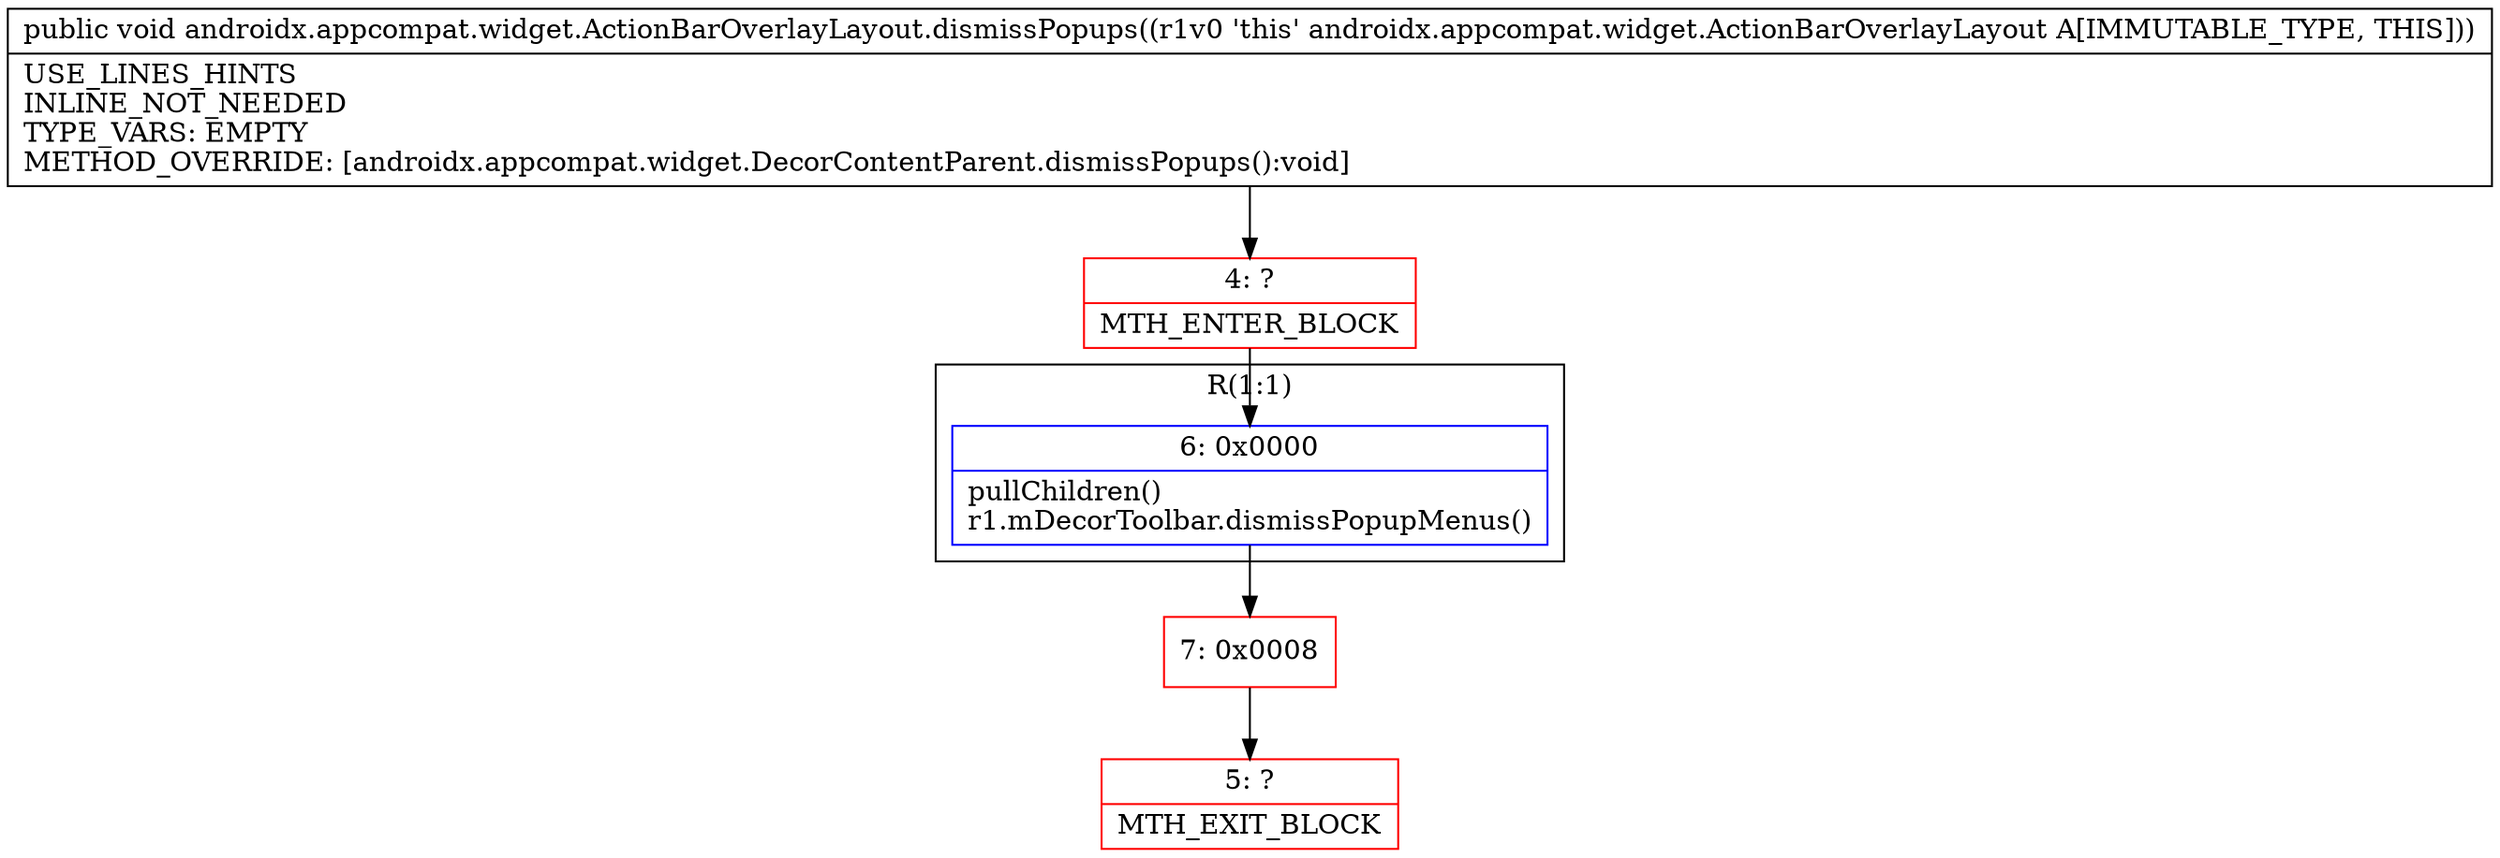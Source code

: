 digraph "CFG forandroidx.appcompat.widget.ActionBarOverlayLayout.dismissPopups()V" {
subgraph cluster_Region_672429313 {
label = "R(1:1)";
node [shape=record,color=blue];
Node_6 [shape=record,label="{6\:\ 0x0000|pullChildren()\lr1.mDecorToolbar.dismissPopupMenus()\l}"];
}
Node_4 [shape=record,color=red,label="{4\:\ ?|MTH_ENTER_BLOCK\l}"];
Node_7 [shape=record,color=red,label="{7\:\ 0x0008}"];
Node_5 [shape=record,color=red,label="{5\:\ ?|MTH_EXIT_BLOCK\l}"];
MethodNode[shape=record,label="{public void androidx.appcompat.widget.ActionBarOverlayLayout.dismissPopups((r1v0 'this' androidx.appcompat.widget.ActionBarOverlayLayout A[IMMUTABLE_TYPE, THIS]))  | USE_LINES_HINTS\lINLINE_NOT_NEEDED\lTYPE_VARS: EMPTY\lMETHOD_OVERRIDE: [androidx.appcompat.widget.DecorContentParent.dismissPopups():void]\l}"];
MethodNode -> Node_4;Node_6 -> Node_7;
Node_4 -> Node_6;
Node_7 -> Node_5;
}

